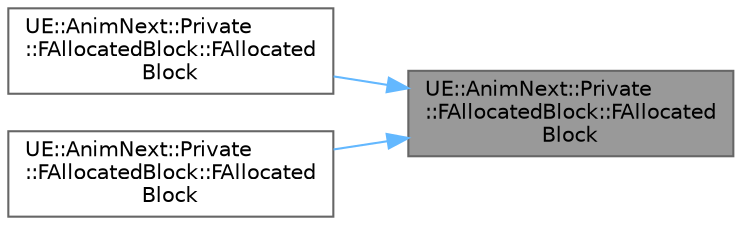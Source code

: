 digraph "UE::AnimNext::Private::FAllocatedBlock::FAllocatedBlock"
{
 // INTERACTIVE_SVG=YES
 // LATEX_PDF_SIZE
  bgcolor="transparent";
  edge [fontname=Helvetica,fontsize=10,labelfontname=Helvetica,labelfontsize=10];
  node [fontname=Helvetica,fontsize=10,shape=box,height=0.2,width=0.4];
  rankdir="RL";
  Node1 [id="Node000001",label="UE::AnimNext::Private\l::FAllocatedBlock::FAllocated\lBlock",height=0.2,width=0.4,color="gray40", fillcolor="grey60", style="filled", fontcolor="black",tooltip=" "];
  Node1 -> Node2 [id="edge1_Node000001_Node000002",dir="back",color="steelblue1",style="solid",tooltip=" "];
  Node2 [id="Node000002",label="UE::AnimNext::Private\l::FAllocatedBlock::FAllocated\lBlock",height=0.2,width=0.4,color="grey40", fillcolor="white", style="filled",URL="$df/d9c/structUE_1_1AnimNext_1_1Private_1_1FAllocatedBlock.html#a320c07156f90da8c74ddb5115269bf11",tooltip=" "];
  Node1 -> Node3 [id="edge2_Node000001_Node000003",dir="back",color="steelblue1",style="solid",tooltip=" "];
  Node3 [id="Node000003",label="UE::AnimNext::Private\l::FAllocatedBlock::FAllocated\lBlock",height=0.2,width=0.4,color="grey40", fillcolor="white", style="filled",URL="$df/d9c/structUE_1_1AnimNext_1_1Private_1_1FAllocatedBlock.html#ac29c1fc70411851d416381a522baafcc",tooltip=" "];
}
